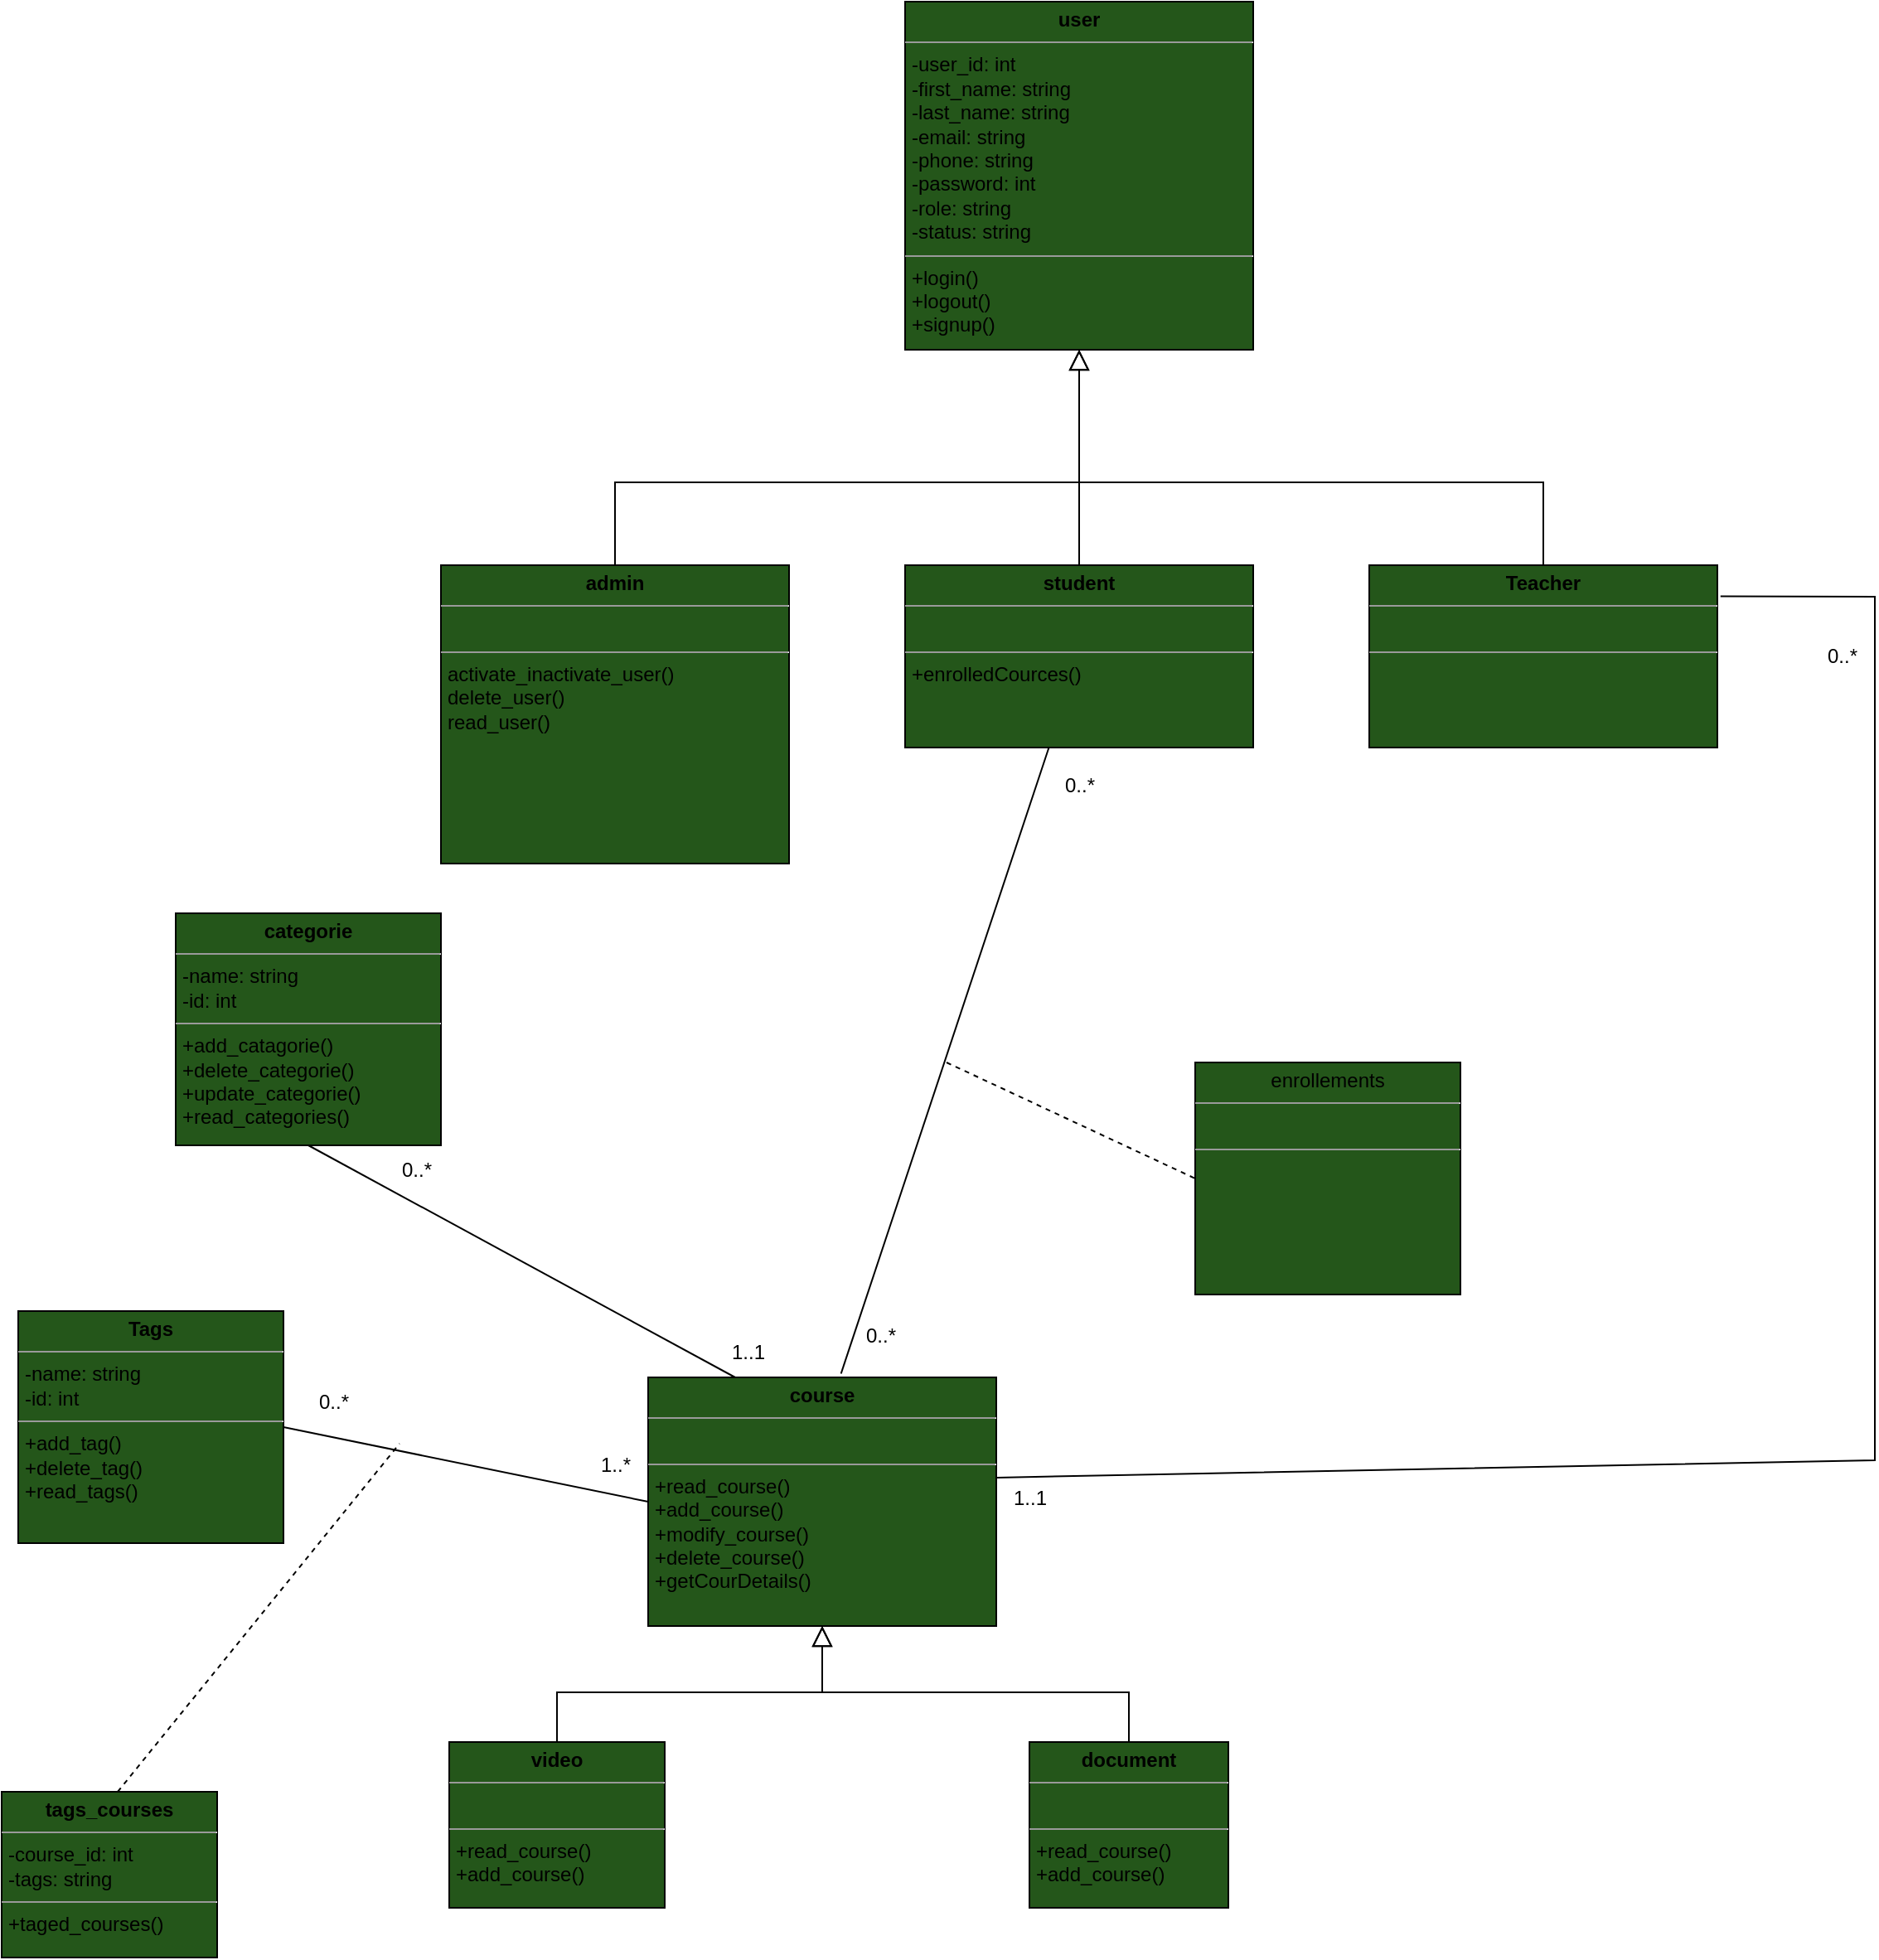 <mxfile>
    <diagram id="UIaYbOTbj8Pi2ZbQqOQN" name="Page-1">
        <mxGraphModel dx="1772" dy="2038" grid="1" gridSize="10" guides="1" tooltips="1" connect="1" arrows="1" fold="1" page="1" pageScale="1" pageWidth="850" pageHeight="1100" math="0" shadow="0">
            <root>
                <mxCell id="0"/>
                <mxCell id="1" parent="0"/>
                <mxCell id="134" value="" style="endArrow=block;endSize=10;endFill=0;shadow=0;strokeWidth=1;rounded=0;edgeStyle=elbowEdgeStyle;elbow=vertical;entryX=0.5;entryY=1;entryDx=0;entryDy=0;exitX=0.5;exitY=0;exitDx=0;exitDy=0;" parent="1" source="137" target="136" edge="1">
                    <mxGeometry width="160" relative="1" as="geometry">
                        <mxPoint x="-255" y="-230.0" as="sourcePoint"/>
                        <mxPoint x="27.08" y="-329.324" as="targetPoint"/>
                        <Array as="points">
                            <mxPoint x="-45" y="-280"/>
                            <mxPoint x="-45" y="-230"/>
                        </Array>
                    </mxGeometry>
                </mxCell>
                <mxCell id="135" value="" style="endArrow=block;endSize=10;endFill=0;shadow=0;strokeWidth=1;rounded=0;edgeStyle=elbowEdgeStyle;elbow=vertical;exitX=0.5;exitY=0;exitDx=0;exitDy=0;entryX=0.5;entryY=1;entryDx=0;entryDy=0;" parent="1" source="138" target="136" edge="1">
                    <mxGeometry width="160" relative="1" as="geometry">
                        <mxPoint x="305" y="-230" as="sourcePoint"/>
                        <mxPoint x="26.92" y="-329.012" as="targetPoint"/>
                        <Array as="points">
                            <mxPoint x="125" y="-280"/>
                            <mxPoint x="145" y="-240"/>
                        </Array>
                    </mxGeometry>
                </mxCell>
                <mxCell id="136" value="&lt;p style=&quot;margin:0px;margin-top:4px;text-align:center;&quot;&gt;&lt;b&gt;user&lt;/b&gt;&lt;/p&gt;&lt;hr size=&quot;1&quot;&gt;&lt;p style=&quot;margin:0px;margin-left:4px;&quot;&gt;-user_id: int&lt;br&gt;&lt;/p&gt;&lt;p style=&quot;margin:0px;margin-left:4px;&quot;&gt;-first_name: string&lt;br&gt;&lt;/p&gt;&lt;p style=&quot;margin:0px;margin-left:4px;&quot;&gt;-last_name: string&lt;br&gt;&lt;/p&gt;&lt;p style=&quot;margin:0px;margin-left:4px;&quot;&gt;-email: string&lt;br&gt;&lt;/p&gt;&lt;p style=&quot;margin:0px;margin-left:4px;&quot;&gt;-phone: string&lt;br&gt;&lt;/p&gt;&lt;p style=&quot;margin:0px;margin-left:4px;&quot;&gt;-password: int&lt;br&gt;&lt;/p&gt;&lt;p style=&quot;margin:0px;margin-left:4px;&quot;&gt;-role: string&lt;br&gt;&lt;/p&gt;&lt;p style=&quot;margin:0px;margin-left:4px;&quot;&gt;-status: string&lt;br&gt;&lt;/p&gt;&lt;hr size=&quot;1&quot;&gt;&lt;p style=&quot;margin:0px;margin-left:4px;&quot;&gt;+login()&lt;br&gt;&lt;/p&gt;&lt;p style=&quot;margin:0px;margin-left:4px;&quot;&gt;+logout()&lt;br&gt;&lt;/p&gt;&lt;p style=&quot;margin:0px;margin-left:4px;&quot;&gt;+signup()&lt;br&gt;&lt;/p&gt;" style="verticalAlign=top;align=left;overflow=fill;fontSize=12;fontFamily=Helvetica;html=1;fillColor=#24561A;" parent="1" vertex="1">
                    <mxGeometry x="-65" y="-570" width="210" height="210" as="geometry"/>
                </mxCell>
                <mxCell id="137" value="&lt;p style=&quot;margin:0px;margin-top:4px;text-align:center;&quot;&gt;&lt;b&gt;Teacher&lt;/b&gt;&lt;/p&gt;&lt;hr size=&quot;1&quot;&gt;&lt;p style=&quot;margin:0px;margin-left:4px;&quot;&gt;&lt;br&gt;&lt;/p&gt;&lt;hr size=&quot;1&quot;&gt;&lt;p style=&quot;margin:0px;margin-left:4px;&quot;&gt;&lt;br&gt;&lt;/p&gt;" style="verticalAlign=top;align=left;overflow=fill;fontSize=12;fontFamily=Helvetica;html=1;fillColor=#24561A;" parent="1" vertex="1">
                    <mxGeometry x="215" y="-230" width="210" height="110" as="geometry"/>
                </mxCell>
                <mxCell id="138" value="&lt;p style=&quot;margin:0px;margin-top:4px;text-align:center;&quot;&gt;&lt;b&gt;admin&lt;/b&gt;&lt;/p&gt;&lt;hr size=&quot;1&quot;&gt;&lt;p style=&quot;margin:0px;margin-left:4px;&quot;&gt;&lt;br&gt;&lt;/p&gt;&lt;hr size=&quot;1&quot;&gt;&lt;p style=&quot;margin:0px;margin-left:4px;&quot;&gt;&lt;span style=&quot;background-color: initial;&quot;&gt;activate_inactivate_user()&lt;/span&gt;&lt;br&gt;&lt;/p&gt;&lt;p style=&quot;margin: 0px 0px 0px 4px;&quot;&gt;delete_user()&lt;/p&gt;&lt;p style=&quot;margin: 0px 0px 0px 4px;&quot;&gt;read_user()&lt;/p&gt;" style="verticalAlign=top;align=left;overflow=fill;fontSize=12;fontFamily=Helvetica;html=1;fillColor=#24561A;" parent="1" vertex="1">
                    <mxGeometry x="-345" y="-230" width="210" height="180" as="geometry"/>
                </mxCell>
                <mxCell id="139" value="&lt;p style=&quot;margin:0px;margin-top:4px;text-align:center;&quot;&gt;&lt;b&gt;student&lt;/b&gt;&lt;/p&gt;&lt;hr size=&quot;1&quot;&gt;&lt;p style=&quot;margin:0px;margin-left:4px;&quot;&gt;&lt;br&gt;&lt;/p&gt;&lt;hr size=&quot;1&quot;&gt;&lt;p style=&quot;margin:0px;margin-left:4px;&quot;&gt;+enrolledCources()&lt;/p&gt;" style="verticalAlign=top;align=left;overflow=fill;fontSize=12;fontFamily=Helvetica;html=1;fillColor=#24561A;" parent="1" vertex="1">
                    <mxGeometry x="-65" y="-230" width="210" height="110" as="geometry"/>
                </mxCell>
                <mxCell id="140" value="&lt;p style=&quot;margin:0px;margin-top:4px;text-align:center;&quot;&gt;&lt;b&gt;course&lt;/b&gt;&lt;/p&gt;&lt;hr size=&quot;1&quot;&gt;&lt;p style=&quot;margin:0px;margin-left:4px;&quot;&gt;&lt;br&gt;&lt;/p&gt;&lt;hr size=&quot;1&quot;&gt;&lt;p style=&quot;margin:0px;margin-left:4px;&quot;&gt;+read_course()&lt;/p&gt;&lt;p style=&quot;margin:0px;margin-left:4px;&quot;&gt;&lt;span style=&quot;background-color: initial;&quot;&gt;+add_course()&lt;/span&gt;&lt;br&gt;&lt;/p&gt;&lt;p style=&quot;margin: 0px 0px 0px 4px;&quot;&gt;+modify_course()&lt;br&gt;&lt;/p&gt;&lt;p style=&quot;margin: 0px 0px 0px 4px;&quot;&gt;+delete_course()&lt;/p&gt;&lt;p style=&quot;margin: 0px 0px 0px 4px;&quot;&gt;+getCourDetails()&lt;/p&gt;&lt;p style=&quot;margin: 0px 0px 0px 4px;&quot;&gt;&lt;br&gt;&lt;/p&gt;&lt;p style=&quot;margin: 0px 0px 0px 4px;&quot;&gt;&lt;br&gt;&lt;/p&gt;" style="verticalAlign=top;align=left;overflow=fill;fontSize=12;fontFamily=Helvetica;html=1;fillColor=#24561A;" parent="1" vertex="1">
                    <mxGeometry x="-220" y="260" width="210" height="150" as="geometry"/>
                </mxCell>
                <mxCell id="141" value="&lt;p style=&quot;margin:0px;margin-top:4px;text-align:center;&quot;&gt;&lt;b&gt;video&lt;/b&gt;&lt;/p&gt;&lt;hr size=&quot;1&quot;&gt;&lt;p style=&quot;margin:0px;margin-left:4px;&quot;&gt;&lt;br&gt;&lt;/p&gt;&lt;hr size=&quot;1&quot;&gt;&lt;p style=&quot;margin: 0px 0px 0px 4px;&quot;&gt;+read_course()&lt;/p&gt;&lt;p style=&quot;margin: 0px 0px 0px 4px;&quot;&gt;&lt;span style=&quot;background-color: initial;&quot;&gt;+add_course()&lt;/span&gt;&lt;/p&gt;" style="verticalAlign=top;align=left;overflow=fill;fontSize=12;fontFamily=Helvetica;html=1;fillColor=#24561A;" parent="1" vertex="1">
                    <mxGeometry x="-340" y="480" width="130" height="100" as="geometry"/>
                </mxCell>
                <mxCell id="142" value="&lt;p style=&quot;margin:0px;margin-top:4px;text-align:center;&quot;&gt;&lt;b&gt;document&lt;/b&gt;&lt;/p&gt;&lt;hr size=&quot;1&quot;&gt;&lt;p style=&quot;margin:0px;margin-left:4px;&quot;&gt;&lt;br&gt;&lt;/p&gt;&lt;hr size=&quot;1&quot;&gt;&lt;p style=&quot;margin: 0px 0px 0px 4px;&quot;&gt;+read_course()&lt;/p&gt;&lt;p style=&quot;margin: 0px 0px 0px 4px;&quot;&gt;&lt;span style=&quot;background-color: initial;&quot;&gt;+add_course()&lt;/span&gt;&lt;/p&gt;" style="verticalAlign=top;align=left;overflow=fill;fontSize=12;fontFamily=Helvetica;html=1;fillColor=#24561A;" parent="1" vertex="1">
                    <mxGeometry x="10" y="480" width="120" height="100" as="geometry"/>
                </mxCell>
                <mxCell id="143" value="" style="endArrow=block;endSize=10;endFill=0;shadow=0;strokeWidth=1;rounded=0;edgeStyle=elbowEdgeStyle;elbow=vertical;entryX=0.5;entryY=1;entryDx=0;entryDy=0;exitX=0.5;exitY=0;exitDx=0;exitDy=0;" parent="1" source="141" target="140" edge="1">
                    <mxGeometry width="160" relative="1" as="geometry">
                        <mxPoint x="-225" y="456" as="sourcePoint"/>
                        <mxPoint x="60.0" y="296" as="targetPoint"/>
                        <Array as="points">
                            <mxPoint x="-155" y="450"/>
                            <mxPoint x="-195" y="440"/>
                            <mxPoint x="-140" y="420"/>
                            <mxPoint x="-10" y="406"/>
                            <mxPoint x="-10" y="456"/>
                        </Array>
                    </mxGeometry>
                </mxCell>
                <mxCell id="144" value="" style="endArrow=block;endSize=10;endFill=0;shadow=0;strokeWidth=1;rounded=0;edgeStyle=elbowEdgeStyle;elbow=vertical;entryX=0.5;entryY=1;entryDx=0;entryDy=0;exitX=0.5;exitY=0;exitDx=0;exitDy=0;" parent="1" source="142" target="140" edge="1">
                    <mxGeometry width="160" relative="1" as="geometry">
                        <mxPoint x="-255" y="470" as="sourcePoint"/>
                        <mxPoint x="-105" y="380" as="targetPoint"/>
                        <Array as="points">
                            <mxPoint x="-45" y="450"/>
                            <mxPoint x="-85" y="440"/>
                            <mxPoint x="-50" y="410"/>
                            <mxPoint x="-60" y="420"/>
                            <mxPoint y="416"/>
                            <mxPoint y="466"/>
                        </Array>
                    </mxGeometry>
                </mxCell>
                <mxCell id="145" value="&lt;p style=&quot;margin:0px;margin-top:4px;text-align:center;&quot;&gt;&lt;b&gt;categorie&lt;/b&gt;&lt;/p&gt;&lt;hr size=&quot;1&quot;&gt;&lt;p style=&quot;margin:0px;margin-left:4px;&quot;&gt;-name: string&lt;/p&gt;&lt;p style=&quot;margin:0px;margin-left:4px;&quot;&gt;-id: int&lt;/p&gt;&lt;hr size=&quot;1&quot;&gt;&lt;p style=&quot;margin:0px;margin-left:4px;&quot;&gt;&lt;span style=&quot;background-color: initial;&quot;&gt;+add_catagorie()&lt;/span&gt;&lt;br&gt;&lt;/p&gt;&lt;p style=&quot;margin: 0px 0px 0px 4px;&quot;&gt;+delete_categorie()&lt;/p&gt;&lt;p style=&quot;margin: 0px 0px 0px 4px;&quot;&gt;+update_categorie()&lt;/p&gt;&lt;p style=&quot;margin: 0px 0px 0px 4px;&quot;&gt;+read_categories()&lt;/p&gt;&lt;p style=&quot;margin: 0px 0px 0px 4px;&quot;&gt;&lt;br&gt;&lt;/p&gt;" style="verticalAlign=top;align=left;overflow=fill;fontSize=12;fontFamily=Helvetica;html=1;fillColor=#24561A;" parent="1" vertex="1">
                    <mxGeometry x="-505" y="-20" width="160" height="140" as="geometry"/>
                </mxCell>
                <mxCell id="146" value="&lt;p style=&quot;margin:0px;margin-top:4px;text-align:center;&quot;&gt;&lt;b&gt;Tags&lt;/b&gt;&lt;/p&gt;&lt;hr size=&quot;1&quot;&gt;&lt;p style=&quot;margin:0px;margin-left:4px;&quot;&gt;-name: string&lt;/p&gt;&lt;p style=&quot;margin:0px;margin-left:4px;&quot;&gt;-id: int&lt;/p&gt;&lt;hr size=&quot;1&quot;&gt;&lt;p style=&quot;margin:0px;margin-left:4px;&quot;&gt;&lt;span style=&quot;background-color: initial;&quot;&gt;+add_tag()&lt;/span&gt;&lt;br&gt;&lt;/p&gt;&lt;p style=&quot;margin: 0px 0px 0px 4px;&quot;&gt;+delete_tag()&lt;/p&gt;&lt;p style=&quot;margin: 0px 0px 0px 4px;&quot;&gt;+read_tags()&lt;/p&gt;" style="verticalAlign=top;align=left;overflow=fill;fontSize=12;fontFamily=Helvetica;html=1;fillColor=#24561A;" parent="1" vertex="1">
                    <mxGeometry x="-600" y="220" width="160" height="140" as="geometry"/>
                </mxCell>
                <mxCell id="147" value="" style="endArrow=none;html=1;rounded=0;exitX=0.5;exitY=0;exitDx=0;exitDy=0;" parent="1" source="139" edge="1">
                    <mxGeometry width="50" height="50" relative="1" as="geometry">
                        <mxPoint x="210" y="-210" as="sourcePoint"/>
                        <mxPoint x="40" y="-280" as="targetPoint"/>
                    </mxGeometry>
                </mxCell>
                <mxCell id="148" value="" style="endArrow=none;html=1;rounded=0;entryX=1;entryY=0.5;entryDx=0;entryDy=0;exitX=0;exitY=0.5;exitDx=0;exitDy=0;" parent="1" source="140" target="146" edge="1">
                    <mxGeometry width="50" height="50" relative="1" as="geometry">
                        <mxPoint x="-60" y="410" as="sourcePoint"/>
                        <mxPoint x="-10" y="360" as="targetPoint"/>
                    </mxGeometry>
                </mxCell>
                <mxCell id="149" value="0..*" style="text;html=1;align=center;verticalAlign=middle;resizable=0;points=[];autosize=1;strokeColor=none;fillColor=none;" parent="1" vertex="1">
                    <mxGeometry x="-430" y="260" width="40" height="30" as="geometry"/>
                </mxCell>
                <mxCell id="150" value="1..*" style="text;html=1;align=center;verticalAlign=middle;resizable=0;points=[];autosize=1;strokeColor=none;fillColor=none;" parent="1" vertex="1">
                    <mxGeometry x="-260" y="298" width="40" height="30" as="geometry"/>
                </mxCell>
                <mxCell id="151" value="" style="endArrow=none;html=1;rounded=0;exitX=0.554;exitY=-0.015;exitDx=0;exitDy=0;exitPerimeter=0;" parent="1" source="140" target="139" edge="1">
                    <mxGeometry width="50" height="50" relative="1" as="geometry">
                        <mxPoint x="-10" y="70" as="sourcePoint"/>
                        <mxPoint x="40" y="20" as="targetPoint"/>
                    </mxGeometry>
                </mxCell>
                <mxCell id="152" value="0..*" style="text;html=1;align=center;verticalAlign=middle;resizable=0;points=[];autosize=1;strokeColor=none;fillColor=none;" parent="1" vertex="1">
                    <mxGeometry x="-100" y="220" width="40" height="30" as="geometry"/>
                </mxCell>
                <mxCell id="153" value="0..*" style="text;html=1;align=center;verticalAlign=middle;resizable=0;points=[];autosize=1;strokeColor=none;fillColor=none;" parent="1" vertex="1">
                    <mxGeometry x="20" y="-112" width="40" height="30" as="geometry"/>
                </mxCell>
                <mxCell id="154" value="&lt;p style=&quot;margin:0px;margin-top:4px;text-align:center;&quot;&gt;enrollements&lt;/p&gt;&lt;hr size=&quot;1&quot;&gt;&lt;p style=&quot;margin:0px;margin-left:4px;&quot;&gt;&lt;br&gt;&lt;/p&gt;&lt;hr size=&quot;1&quot;&gt;&lt;p style=&quot;margin:0px;margin-left:4px;&quot;&gt;&lt;br&gt;&lt;/p&gt;&lt;p style=&quot;margin: 0px 0px 0px 4px;&quot;&gt;&lt;br&gt;&lt;/p&gt;" style="verticalAlign=top;align=left;overflow=fill;fontSize=12;fontFamily=Helvetica;html=1;fillColor=#24561A;" parent="1" vertex="1">
                    <mxGeometry x="110" y="70" width="160" height="140" as="geometry"/>
                </mxCell>
                <mxCell id="155" value="" style="endArrow=none;dashed=1;html=1;rounded=0;entryX=0;entryY=0.5;entryDx=0;entryDy=0;" parent="1" target="154" edge="1">
                    <mxGeometry width="50" height="50" relative="1" as="geometry">
                        <mxPoint x="-40" y="70" as="sourcePoint"/>
                        <mxPoint x="60" y="100" as="targetPoint"/>
                    </mxGeometry>
                </mxCell>
                <mxCell id="156" value="" style="endArrow=none;html=1;rounded=0;entryX=0.5;entryY=1;entryDx=0;entryDy=0;exitX=0.25;exitY=0;exitDx=0;exitDy=0;" parent="1" source="140" target="145" edge="1">
                    <mxGeometry width="50" height="50" relative="1" as="geometry">
                        <mxPoint x="-90" y="40" as="sourcePoint"/>
                        <mxPoint x="-40" y="-10" as="targetPoint"/>
                    </mxGeometry>
                </mxCell>
                <mxCell id="157" value="1..1" style="text;html=1;align=center;verticalAlign=middle;resizable=0;points=[];autosize=1;strokeColor=none;fillColor=none;" parent="1" vertex="1">
                    <mxGeometry x="-180" y="230" width="40" height="30" as="geometry"/>
                </mxCell>
                <mxCell id="158" value="0..*" style="text;html=1;align=center;verticalAlign=middle;resizable=0;points=[];autosize=1;strokeColor=none;fillColor=none;" parent="1" vertex="1">
                    <mxGeometry x="-380" y="120" width="40" height="30" as="geometry"/>
                </mxCell>
                <mxCell id="165" value="" style="endArrow=none;html=1;rounded=0;entryX=1.009;entryY=0.17;entryDx=0;entryDy=0;exitX=1.002;exitY=0.403;exitDx=0;exitDy=0;exitPerimeter=0;entryPerimeter=0;" parent="1" source="140" target="137" edge="1">
                    <mxGeometry width="50" height="50" relative="1" as="geometry">
                        <mxPoint x="450" y="280" as="sourcePoint"/>
                        <mxPoint x="-10" y="50" as="targetPoint"/>
                        <Array as="points">
                            <mxPoint x="520" y="310"/>
                            <mxPoint x="520"/>
                            <mxPoint x="520" y="-120"/>
                            <mxPoint x="520" y="-200"/>
                            <mxPoint x="520" y="-211"/>
                        </Array>
                    </mxGeometry>
                </mxCell>
                <mxCell id="166" value="1..1" style="text;html=1;align=center;verticalAlign=middle;resizable=0;points=[];autosize=1;strokeColor=none;fillColor=none;" parent="1" vertex="1">
                    <mxGeometry x="-10" y="318" width="40" height="30" as="geometry"/>
                </mxCell>
                <mxCell id="167" value="0..*" style="text;html=1;align=center;verticalAlign=middle;resizable=0;points=[];autosize=1;strokeColor=none;fillColor=none;" parent="1" vertex="1">
                    <mxGeometry x="480" y="-190" width="40" height="30" as="geometry"/>
                </mxCell>
                <mxCell id="168" value="" style="endArrow=none;dashed=1;html=1;rounded=0;" parent="1" edge="1">
                    <mxGeometry width="50" height="50" relative="1" as="geometry">
                        <mxPoint x="-540" y="510" as="sourcePoint"/>
                        <mxPoint x="-370" y="300" as="targetPoint"/>
                    </mxGeometry>
                </mxCell>
                <mxCell id="169" value="&lt;p style=&quot;margin:0px;margin-top:4px;text-align:center;&quot;&gt;&lt;b&gt;tags_courses&lt;/b&gt;&lt;/p&gt;&lt;hr size=&quot;1&quot;&gt;&lt;p style=&quot;margin: 0px 0px 0px 4px;&quot;&gt;-course_id: int&lt;/p&gt;&lt;p style=&quot;margin: 0px 0px 0px 4px;&quot;&gt;-tags: string&lt;/p&gt;&lt;hr size=&quot;1&quot;&gt;&lt;p style=&quot;margin:0px;margin-left:4px;&quot;&gt;+taged_courses()&lt;/p&gt;" style="verticalAlign=top;align=left;overflow=fill;fontSize=12;fontFamily=Helvetica;html=1;fillColor=#24561A;" parent="1" vertex="1">
                    <mxGeometry x="-610" y="510" width="130" height="100" as="geometry"/>
                </mxCell>
            </root>
        </mxGraphModel>
    </diagram>
</mxfile>